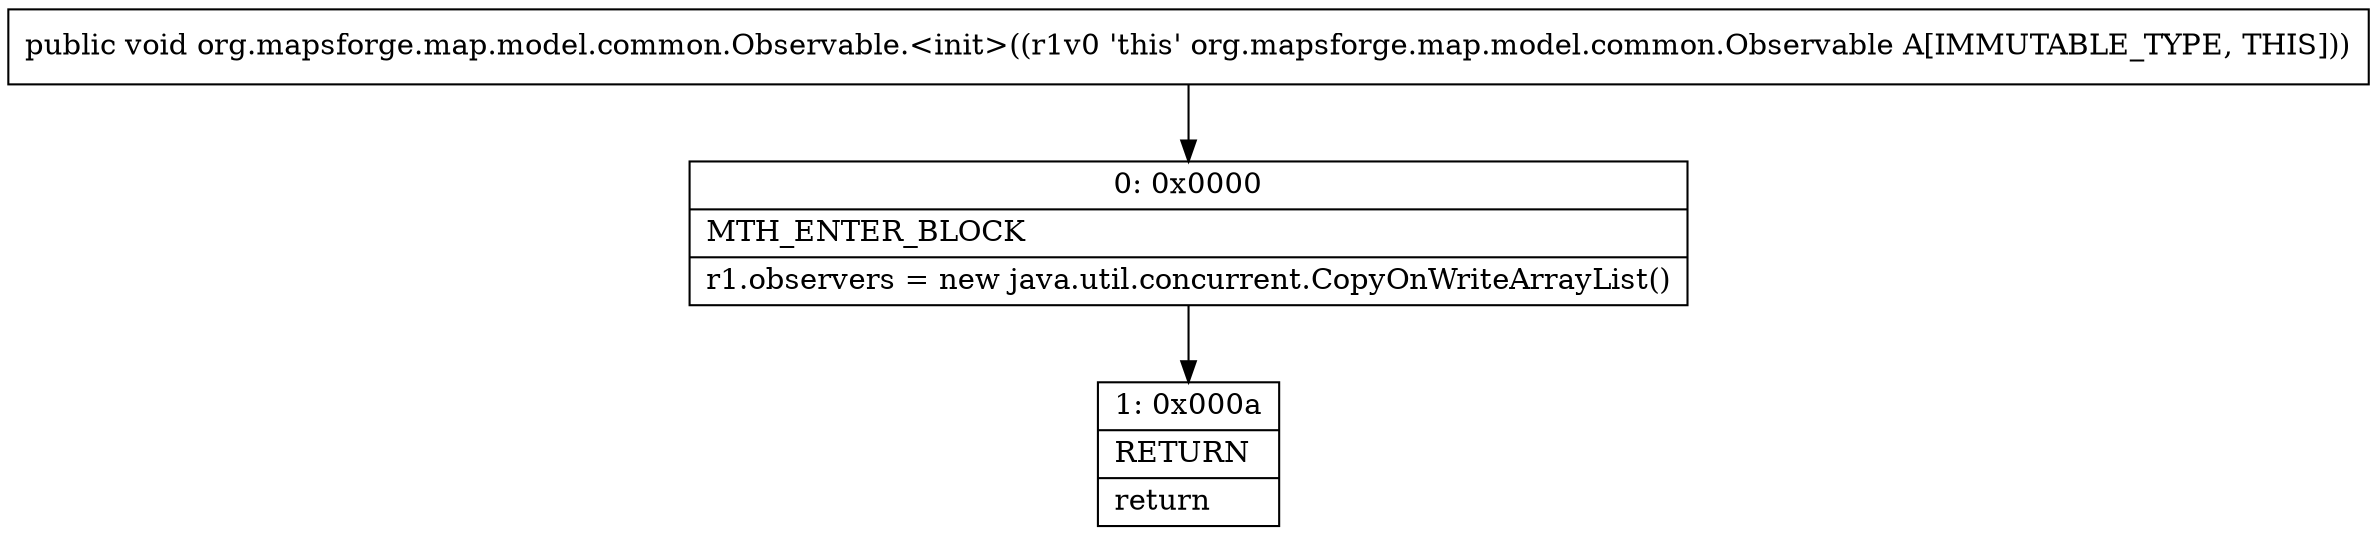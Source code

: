 digraph "CFG fororg.mapsforge.map.model.common.Observable.\<init\>()V" {
Node_0 [shape=record,label="{0\:\ 0x0000|MTH_ENTER_BLOCK\l|r1.observers = new java.util.concurrent.CopyOnWriteArrayList()\l}"];
Node_1 [shape=record,label="{1\:\ 0x000a|RETURN\l|return\l}"];
MethodNode[shape=record,label="{public void org.mapsforge.map.model.common.Observable.\<init\>((r1v0 'this' org.mapsforge.map.model.common.Observable A[IMMUTABLE_TYPE, THIS])) }"];
MethodNode -> Node_0;
Node_0 -> Node_1;
}

